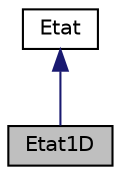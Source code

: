 digraph "Etat1D"
{
  edge [fontname="Helvetica",fontsize="10",labelfontname="Helvetica",labelfontsize="10"];
  node [fontname="Helvetica",fontsize="10",shape=record];
  Node2 [label="Etat1D",height=0.2,width=0.4,color="black", fillcolor="grey75", style="filled", fontcolor="black"];
  Node3 -> Node2 [dir="back",color="midnightblue",fontsize="10",style="solid"];
  Node3 [label="Etat",height=0.2,width=0.4,color="black", fillcolor="white", style="filled",URL="$class_etat.html",tooltip="classe mère pour les états "];
}

